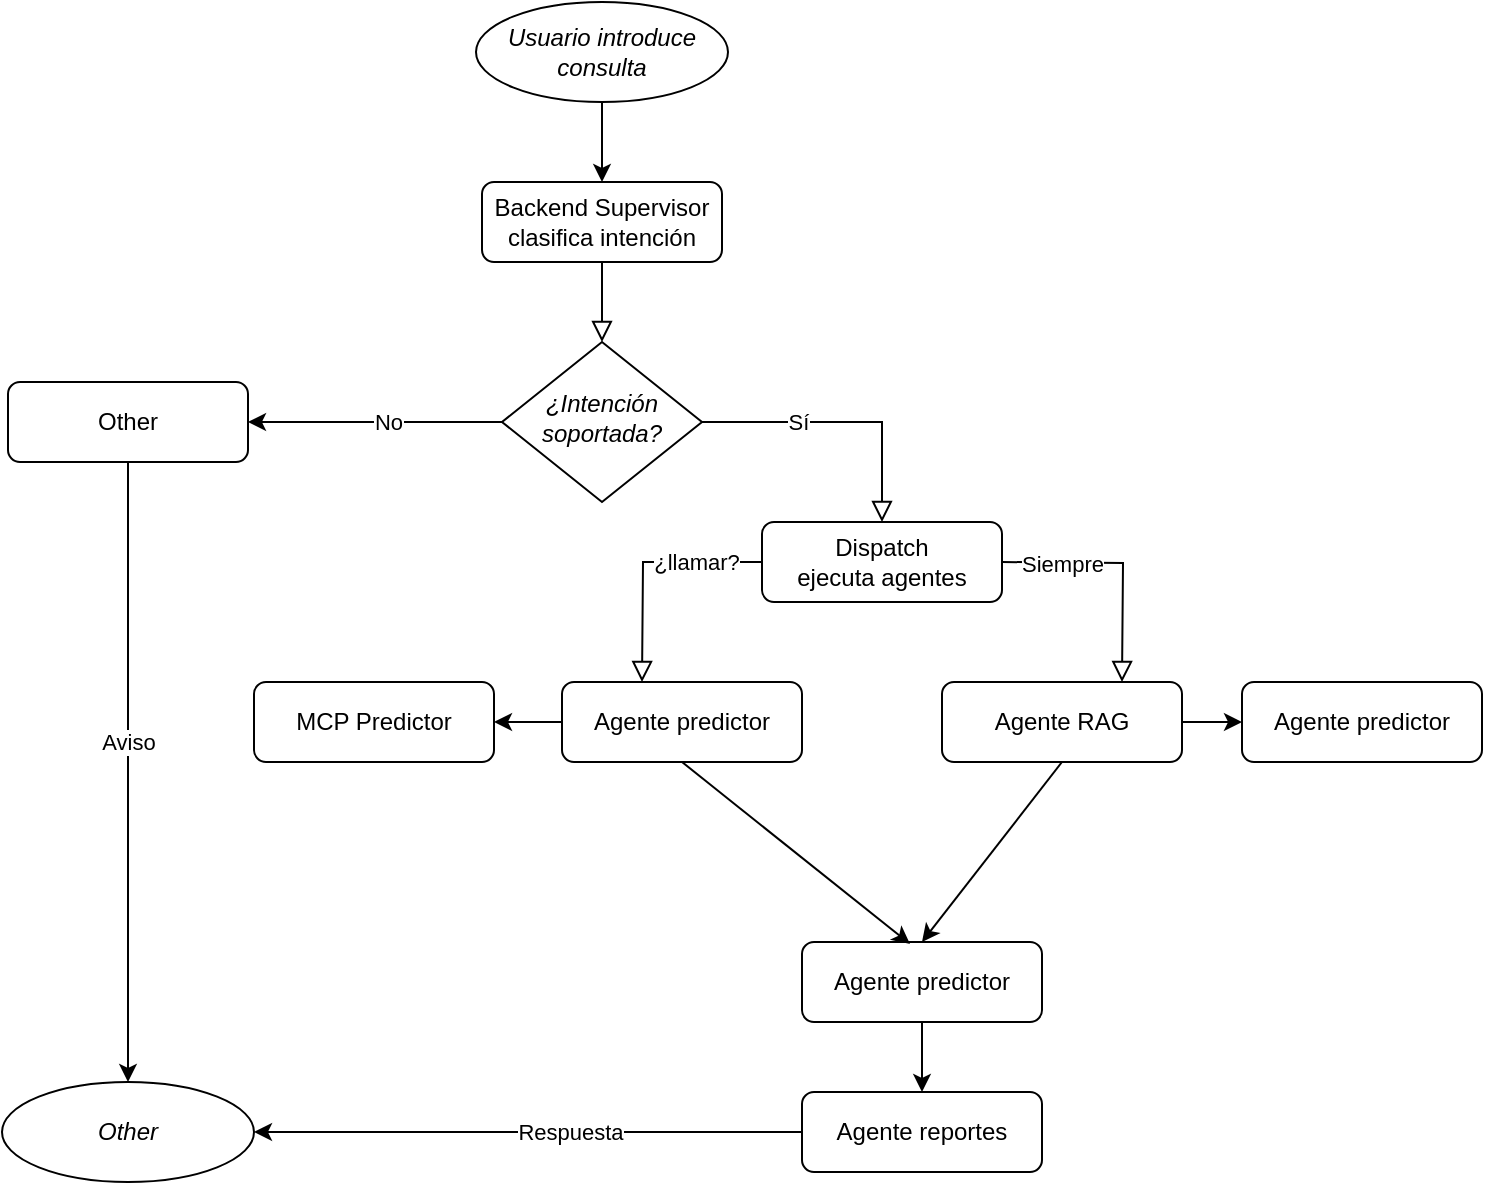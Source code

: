 <mxfile version="28.2.0">
  <diagram id="C5RBs43oDa-KdzZeNtuy" name="Page-1">
    <mxGraphModel dx="1360" dy="765" grid="1" gridSize="10" guides="1" tooltips="1" connect="1" arrows="1" fold="1" page="1" pageScale="1" pageWidth="827" pageHeight="175" math="0" shadow="0">
      <root>
        <mxCell id="WIyWlLk6GJQsqaUBKTNV-0" />
        <mxCell id="WIyWlLk6GJQsqaUBKTNV-1" parent="WIyWlLk6GJQsqaUBKTNV-0" />
        <mxCell id="WIyWlLk6GJQsqaUBKTNV-2" value="" style="rounded=0;html=1;jettySize=auto;orthogonalLoop=1;fontSize=11;endArrow=block;endFill=0;endSize=8;strokeWidth=1;shadow=0;labelBackgroundColor=none;edgeStyle=orthogonalEdgeStyle;" parent="WIyWlLk6GJQsqaUBKTNV-1" source="WIyWlLk6GJQsqaUBKTNV-3" target="WIyWlLk6GJQsqaUBKTNV-6" edge="1">
          <mxGeometry relative="1" as="geometry" />
        </mxCell>
        <mxCell id="WIyWlLk6GJQsqaUBKTNV-3" value="Backend Supervisor clasifica intención" style="rounded=1;whiteSpace=wrap;html=1;fontSize=12;glass=0;strokeWidth=1;shadow=0;" parent="WIyWlLk6GJQsqaUBKTNV-1" vertex="1">
          <mxGeometry x="290" y="140" width="120" height="40" as="geometry" />
        </mxCell>
        <mxCell id="WIyWlLk6GJQsqaUBKTNV-5" value="" style="edgeStyle=orthogonalEdgeStyle;rounded=0;html=1;jettySize=auto;orthogonalLoop=1;fontSize=11;endArrow=block;endFill=0;endSize=8;strokeWidth=1;shadow=0;labelBackgroundColor=none;" parent="WIyWlLk6GJQsqaUBKTNV-1" source="WIyWlLk6GJQsqaUBKTNV-6" target="WIyWlLk6GJQsqaUBKTNV-7" edge="1">
          <mxGeometry x="-0.053" relative="1" as="geometry">
            <mxPoint as="offset" />
          </mxGeometry>
        </mxCell>
        <mxCell id="94E-k6FE7bx4sIWYVBcp-5" value="Sí" style="edgeLabel;html=1;align=center;verticalAlign=middle;resizable=0;points=[];" vertex="1" connectable="0" parent="WIyWlLk6GJQsqaUBKTNV-5">
          <mxGeometry x="-0.316" y="-4" relative="1" as="geometry">
            <mxPoint y="-4" as="offset" />
          </mxGeometry>
        </mxCell>
        <mxCell id="WIyWlLk6GJQsqaUBKTNV-6" value="&lt;em data-end=&quot;1314&quot; data-start=&quot;1291&quot;&gt;¿Intención soportada?&lt;/em&gt;" style="rhombus;whiteSpace=wrap;html=1;shadow=0;fontFamily=Helvetica;fontSize=12;align=center;strokeWidth=1;spacing=6;spacingTop=-4;" parent="WIyWlLk6GJQsqaUBKTNV-1" vertex="1">
          <mxGeometry x="300" y="220" width="100" height="80" as="geometry" />
        </mxCell>
        <mxCell id="WIyWlLk6GJQsqaUBKTNV-7" value="&lt;div&gt;Dispatch&lt;/div&gt;ejecuta agentes" style="rounded=1;whiteSpace=wrap;html=1;fontSize=12;glass=0;strokeWidth=1;shadow=0;" parent="WIyWlLk6GJQsqaUBKTNV-1" vertex="1">
          <mxGeometry x="430" y="310" width="120" height="40" as="geometry" />
        </mxCell>
        <mxCell id="94E-k6FE7bx4sIWYVBcp-0" value="&lt;em data-end=&quot;1208&quot; data-start=&quot;1180&quot;&gt;Usuario introduce consulta&lt;/em&gt;" style="ellipse;whiteSpace=wrap;html=1;" vertex="1" parent="WIyWlLk6GJQsqaUBKTNV-1">
          <mxGeometry x="287" y="50" width="126" height="50" as="geometry" />
        </mxCell>
        <mxCell id="94E-k6FE7bx4sIWYVBcp-2" value="" style="endArrow=classic;html=1;rounded=0;exitX=0.5;exitY=1;exitDx=0;exitDy=0;entryX=0.5;entryY=0;entryDx=0;entryDy=0;" edge="1" parent="WIyWlLk6GJQsqaUBKTNV-1" source="94E-k6FE7bx4sIWYVBcp-0" target="WIyWlLk6GJQsqaUBKTNV-3">
          <mxGeometry width="50" height="50" relative="1" as="geometry">
            <mxPoint x="380" y="350" as="sourcePoint" />
            <mxPoint x="430" y="300" as="targetPoint" />
          </mxGeometry>
        </mxCell>
        <mxCell id="94E-k6FE7bx4sIWYVBcp-3" value="" style="endArrow=classic;html=1;rounded=0;exitX=0;exitY=0.5;exitDx=0;exitDy=0;entryX=1;entryY=0.5;entryDx=0;entryDy=0;" edge="1" parent="WIyWlLk6GJQsqaUBKTNV-1" source="WIyWlLk6GJQsqaUBKTNV-6" target="94E-k6FE7bx4sIWYVBcp-9">
          <mxGeometry width="50" height="50" relative="1" as="geometry">
            <mxPoint x="380" y="350" as="sourcePoint" />
            <mxPoint x="220" y="260" as="targetPoint" />
          </mxGeometry>
        </mxCell>
        <mxCell id="94E-k6FE7bx4sIWYVBcp-4" value="No" style="edgeLabel;html=1;align=center;verticalAlign=middle;resizable=0;points=[];" vertex="1" connectable="0" parent="94E-k6FE7bx4sIWYVBcp-3">
          <mxGeometry x="-0.1" relative="1" as="geometry">
            <mxPoint as="offset" />
          </mxGeometry>
        </mxCell>
        <mxCell id="94E-k6FE7bx4sIWYVBcp-6" value="&lt;em&gt;Other&lt;/em&gt;" style="ellipse;whiteSpace=wrap;html=1;" vertex="1" parent="WIyWlLk6GJQsqaUBKTNV-1">
          <mxGeometry x="50" y="590" width="126" height="50" as="geometry" />
        </mxCell>
        <mxCell id="94E-k6FE7bx4sIWYVBcp-9" value="Other" style="rounded=1;whiteSpace=wrap;html=1;fontSize=12;glass=0;strokeWidth=1;shadow=0;" vertex="1" parent="WIyWlLk6GJQsqaUBKTNV-1">
          <mxGeometry x="53" y="240" width="120" height="40" as="geometry" />
        </mxCell>
        <mxCell id="94E-k6FE7bx4sIWYVBcp-10" value="" style="endArrow=classic;html=1;rounded=0;exitX=0.5;exitY=1;exitDx=0;exitDy=0;entryX=0.5;entryY=0;entryDx=0;entryDy=0;" edge="1" parent="WIyWlLk6GJQsqaUBKTNV-1" source="94E-k6FE7bx4sIWYVBcp-9" target="94E-k6FE7bx4sIWYVBcp-6">
          <mxGeometry width="50" height="50" relative="1" as="geometry">
            <mxPoint x="223" y="310" as="sourcePoint" />
            <mxPoint x="143" y="310" as="targetPoint" />
          </mxGeometry>
        </mxCell>
        <mxCell id="94E-k6FE7bx4sIWYVBcp-11" value="&lt;div&gt;Aviso&lt;/div&gt;" style="edgeLabel;html=1;align=center;verticalAlign=middle;resizable=0;points=[];" vertex="1" connectable="0" parent="94E-k6FE7bx4sIWYVBcp-10">
          <mxGeometry x="-0.1" relative="1" as="geometry">
            <mxPoint as="offset" />
          </mxGeometry>
        </mxCell>
        <mxCell id="94E-k6FE7bx4sIWYVBcp-13" value="Agente predictor" style="rounded=1;whiteSpace=wrap;html=1;fontSize=12;glass=0;strokeWidth=1;shadow=0;" vertex="1" parent="WIyWlLk6GJQsqaUBKTNV-1">
          <mxGeometry x="330" y="390" width="120" height="40" as="geometry" />
        </mxCell>
        <mxCell id="94E-k6FE7bx4sIWYVBcp-14" value="Agente RAG" style="rounded=1;whiteSpace=wrap;html=1;fontSize=12;glass=0;strokeWidth=1;shadow=0;" vertex="1" parent="WIyWlLk6GJQsqaUBKTNV-1">
          <mxGeometry x="520" y="390" width="120" height="40" as="geometry" />
        </mxCell>
        <mxCell id="94E-k6FE7bx4sIWYVBcp-15" value="Agente predictor" style="rounded=1;whiteSpace=wrap;html=1;fontSize=12;glass=0;strokeWidth=1;shadow=0;" vertex="1" parent="WIyWlLk6GJQsqaUBKTNV-1">
          <mxGeometry x="450" y="520" width="120" height="40" as="geometry" />
        </mxCell>
        <mxCell id="94E-k6FE7bx4sIWYVBcp-16" value="Agente reportes" style="rounded=1;whiteSpace=wrap;html=1;fontSize=12;glass=0;strokeWidth=1;shadow=0;" vertex="1" parent="WIyWlLk6GJQsqaUBKTNV-1">
          <mxGeometry x="450" y="595" width="120" height="40" as="geometry" />
        </mxCell>
        <mxCell id="94E-k6FE7bx4sIWYVBcp-17" value="" style="endArrow=classic;html=1;rounded=0;exitX=0;exitY=0.5;exitDx=0;exitDy=0;entryX=1;entryY=0.5;entryDx=0;entryDy=0;" edge="1" parent="WIyWlLk6GJQsqaUBKTNV-1" source="94E-k6FE7bx4sIWYVBcp-16" target="94E-k6FE7bx4sIWYVBcp-6">
          <mxGeometry width="50" height="50" relative="1" as="geometry">
            <mxPoint x="440" y="450" as="sourcePoint" />
            <mxPoint x="490" y="400" as="targetPoint" />
          </mxGeometry>
        </mxCell>
        <mxCell id="94E-k6FE7bx4sIWYVBcp-18" value="Respuesta" style="edgeLabel;html=1;align=center;verticalAlign=middle;resizable=0;points=[];" vertex="1" connectable="0" parent="94E-k6FE7bx4sIWYVBcp-17">
          <mxGeometry x="-0.305" y="4" relative="1" as="geometry">
            <mxPoint x="-21" y="-4" as="offset" />
          </mxGeometry>
        </mxCell>
        <mxCell id="94E-k6FE7bx4sIWYVBcp-19" value="" style="endArrow=classic;html=1;rounded=0;exitX=0.5;exitY=1;exitDx=0;exitDy=0;entryX=0.5;entryY=0;entryDx=0;entryDy=0;" edge="1" parent="WIyWlLk6GJQsqaUBKTNV-1" source="94E-k6FE7bx4sIWYVBcp-15" target="94E-k6FE7bx4sIWYVBcp-16">
          <mxGeometry width="50" height="50" relative="1" as="geometry">
            <mxPoint x="440" y="450" as="sourcePoint" />
            <mxPoint x="490" y="400" as="targetPoint" />
          </mxGeometry>
        </mxCell>
        <mxCell id="94E-k6FE7bx4sIWYVBcp-22" value="" style="edgeStyle=orthogonalEdgeStyle;rounded=0;html=1;jettySize=auto;orthogonalLoop=1;fontSize=11;endArrow=block;endFill=0;endSize=8;strokeWidth=1;shadow=0;labelBackgroundColor=none;" edge="1" parent="WIyWlLk6GJQsqaUBKTNV-1">
          <mxGeometry x="-0.053" relative="1" as="geometry">
            <mxPoint as="offset" />
            <mxPoint x="550" y="330" as="sourcePoint" />
            <mxPoint x="610" y="390" as="targetPoint" />
          </mxGeometry>
        </mxCell>
        <mxCell id="94E-k6FE7bx4sIWYVBcp-23" value="Siempre" style="edgeLabel;html=1;align=center;verticalAlign=middle;resizable=0;points=[];" vertex="1" connectable="0" parent="94E-k6FE7bx4sIWYVBcp-22">
          <mxGeometry x="-0.316" y="-4" relative="1" as="geometry">
            <mxPoint x="-11" y="-4" as="offset" />
          </mxGeometry>
        </mxCell>
        <mxCell id="94E-k6FE7bx4sIWYVBcp-24" value="" style="edgeStyle=orthogonalEdgeStyle;rounded=0;html=1;jettySize=auto;orthogonalLoop=1;fontSize=11;endArrow=block;endFill=0;endSize=8;strokeWidth=1;shadow=0;labelBackgroundColor=none;exitX=0;exitY=0.5;exitDx=0;exitDy=0;" edge="1" parent="WIyWlLk6GJQsqaUBKTNV-1" source="WIyWlLk6GJQsqaUBKTNV-7">
          <mxGeometry x="-0.053" relative="1" as="geometry">
            <mxPoint as="offset" />
            <mxPoint x="420.52" y="330" as="sourcePoint" />
            <mxPoint x="370" y="390" as="targetPoint" />
          </mxGeometry>
        </mxCell>
        <mxCell id="94E-k6FE7bx4sIWYVBcp-25" value="¿llamar?" style="edgeLabel;html=1;align=center;verticalAlign=middle;resizable=0;points=[];" vertex="1" connectable="0" parent="94E-k6FE7bx4sIWYVBcp-24">
          <mxGeometry x="-0.316" y="-4" relative="1" as="geometry">
            <mxPoint x="8" y="4" as="offset" />
          </mxGeometry>
        </mxCell>
        <mxCell id="94E-k6FE7bx4sIWYVBcp-27" value="MCP Predictor" style="rounded=1;whiteSpace=wrap;html=1;fontSize=12;glass=0;strokeWidth=1;shadow=0;" vertex="1" parent="WIyWlLk6GJQsqaUBKTNV-1">
          <mxGeometry x="176" y="390" width="120" height="40" as="geometry" />
        </mxCell>
        <mxCell id="94E-k6FE7bx4sIWYVBcp-28" value="Agente predictor" style="rounded=1;whiteSpace=wrap;html=1;fontSize=12;glass=0;strokeWidth=1;shadow=0;" vertex="1" parent="WIyWlLk6GJQsqaUBKTNV-1">
          <mxGeometry x="670" y="390" width="120" height="40" as="geometry" />
        </mxCell>
        <mxCell id="94E-k6FE7bx4sIWYVBcp-29" value="" style="endArrow=classic;html=1;rounded=0;exitX=0;exitY=0.5;exitDx=0;exitDy=0;entryX=1;entryY=0.5;entryDx=0;entryDy=0;" edge="1" parent="WIyWlLk6GJQsqaUBKTNV-1" source="94E-k6FE7bx4sIWYVBcp-13" target="94E-k6FE7bx4sIWYVBcp-27">
          <mxGeometry width="50" height="50" relative="1" as="geometry">
            <mxPoint x="530" y="440" as="sourcePoint" />
            <mxPoint x="580" y="390" as="targetPoint" />
          </mxGeometry>
        </mxCell>
        <mxCell id="94E-k6FE7bx4sIWYVBcp-30" value="" style="endArrow=classic;html=1;rounded=0;exitX=1;exitY=0.5;exitDx=0;exitDy=0;entryX=0;entryY=0.5;entryDx=0;entryDy=0;" edge="1" parent="WIyWlLk6GJQsqaUBKTNV-1" source="94E-k6FE7bx4sIWYVBcp-14" target="94E-k6FE7bx4sIWYVBcp-28">
          <mxGeometry width="50" height="50" relative="1" as="geometry">
            <mxPoint x="530" y="440" as="sourcePoint" />
            <mxPoint x="580" y="390" as="targetPoint" />
          </mxGeometry>
        </mxCell>
        <mxCell id="94E-k6FE7bx4sIWYVBcp-31" value="" style="endArrow=classic;html=1;rounded=0;entryX=0.5;entryY=0;entryDx=0;entryDy=0;exitX=0.5;exitY=1;exitDx=0;exitDy=0;" edge="1" parent="WIyWlLk6GJQsqaUBKTNV-1" source="94E-k6FE7bx4sIWYVBcp-14" target="94E-k6FE7bx4sIWYVBcp-15">
          <mxGeometry width="50" height="50" relative="1" as="geometry">
            <mxPoint x="530" y="440" as="sourcePoint" />
            <mxPoint x="580" y="390" as="targetPoint" />
          </mxGeometry>
        </mxCell>
        <mxCell id="94E-k6FE7bx4sIWYVBcp-32" value="" style="endArrow=classic;html=1;rounded=0;exitX=0.5;exitY=1;exitDx=0;exitDy=0;entryX=0.45;entryY=0.025;entryDx=0;entryDy=0;entryPerimeter=0;" edge="1" parent="WIyWlLk6GJQsqaUBKTNV-1" source="94E-k6FE7bx4sIWYVBcp-13" target="94E-k6FE7bx4sIWYVBcp-15">
          <mxGeometry width="50" height="50" relative="1" as="geometry">
            <mxPoint x="530" y="440" as="sourcePoint" />
            <mxPoint x="580" y="390" as="targetPoint" />
          </mxGeometry>
        </mxCell>
      </root>
    </mxGraphModel>
  </diagram>
</mxfile>
